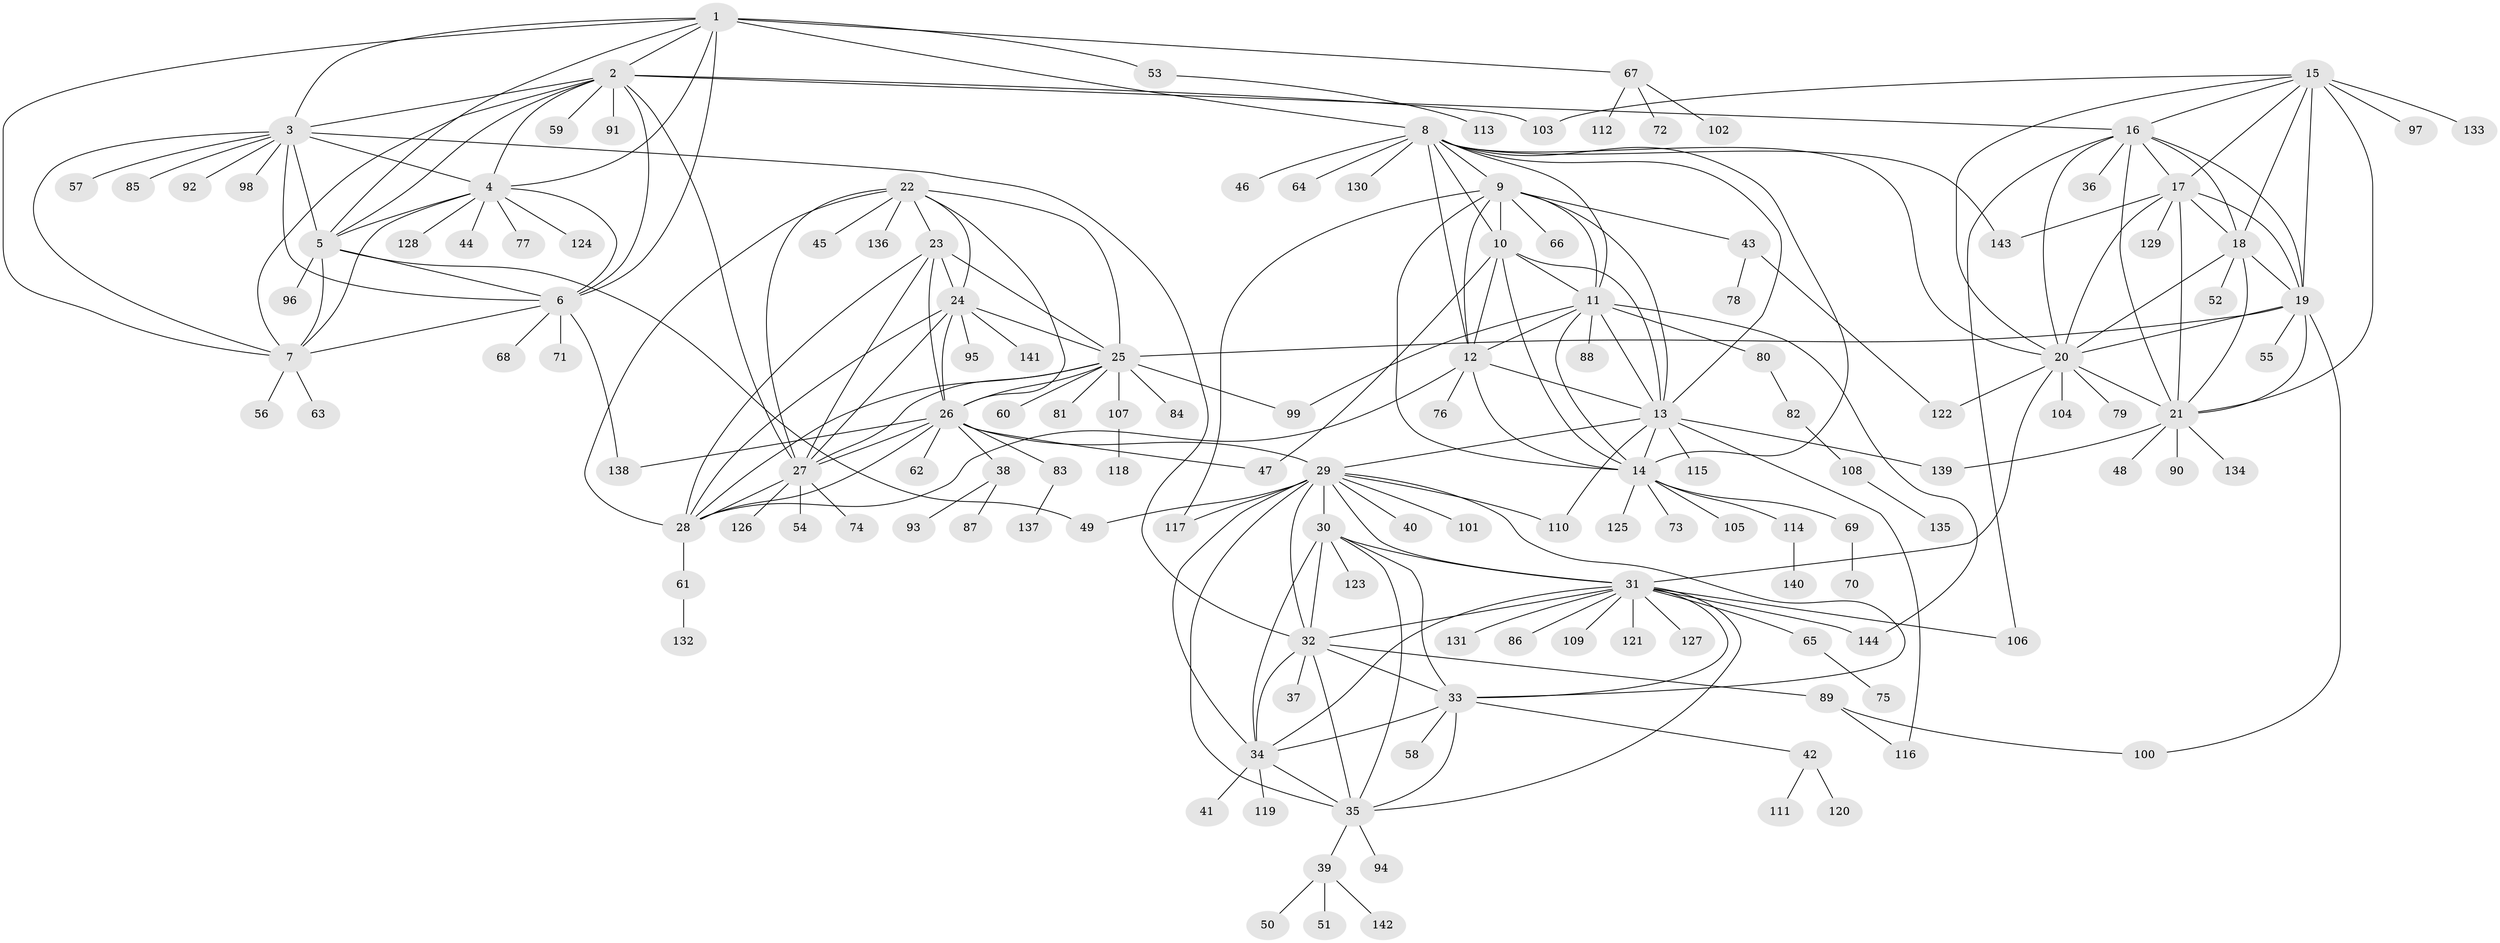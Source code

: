 // Generated by graph-tools (version 1.1) at 2025/15/03/09/25 04:15:49]
// undirected, 144 vertices, 238 edges
graph export_dot {
graph [start="1"]
  node [color=gray90,style=filled];
  1;
  2;
  3;
  4;
  5;
  6;
  7;
  8;
  9;
  10;
  11;
  12;
  13;
  14;
  15;
  16;
  17;
  18;
  19;
  20;
  21;
  22;
  23;
  24;
  25;
  26;
  27;
  28;
  29;
  30;
  31;
  32;
  33;
  34;
  35;
  36;
  37;
  38;
  39;
  40;
  41;
  42;
  43;
  44;
  45;
  46;
  47;
  48;
  49;
  50;
  51;
  52;
  53;
  54;
  55;
  56;
  57;
  58;
  59;
  60;
  61;
  62;
  63;
  64;
  65;
  66;
  67;
  68;
  69;
  70;
  71;
  72;
  73;
  74;
  75;
  76;
  77;
  78;
  79;
  80;
  81;
  82;
  83;
  84;
  85;
  86;
  87;
  88;
  89;
  90;
  91;
  92;
  93;
  94;
  95;
  96;
  97;
  98;
  99;
  100;
  101;
  102;
  103;
  104;
  105;
  106;
  107;
  108;
  109;
  110;
  111;
  112;
  113;
  114;
  115;
  116;
  117;
  118;
  119;
  120;
  121;
  122;
  123;
  124;
  125;
  126;
  127;
  128;
  129;
  130;
  131;
  132;
  133;
  134;
  135;
  136;
  137;
  138;
  139;
  140;
  141;
  142;
  143;
  144;
  1 -- 2;
  1 -- 3;
  1 -- 4;
  1 -- 5;
  1 -- 6;
  1 -- 7;
  1 -- 8;
  1 -- 53;
  1 -- 67;
  2 -- 3;
  2 -- 4;
  2 -- 5;
  2 -- 6;
  2 -- 7;
  2 -- 16;
  2 -- 27;
  2 -- 59;
  2 -- 91;
  2 -- 103;
  3 -- 4;
  3 -- 5;
  3 -- 6;
  3 -- 7;
  3 -- 32;
  3 -- 57;
  3 -- 85;
  3 -- 92;
  3 -- 98;
  4 -- 5;
  4 -- 6;
  4 -- 7;
  4 -- 44;
  4 -- 77;
  4 -- 124;
  4 -- 128;
  5 -- 6;
  5 -- 7;
  5 -- 49;
  5 -- 96;
  6 -- 7;
  6 -- 68;
  6 -- 71;
  6 -- 138;
  7 -- 56;
  7 -- 63;
  8 -- 9;
  8 -- 10;
  8 -- 11;
  8 -- 12;
  8 -- 13;
  8 -- 14;
  8 -- 20;
  8 -- 46;
  8 -- 64;
  8 -- 130;
  8 -- 143;
  9 -- 10;
  9 -- 11;
  9 -- 12;
  9 -- 13;
  9 -- 14;
  9 -- 43;
  9 -- 66;
  9 -- 117;
  10 -- 11;
  10 -- 12;
  10 -- 13;
  10 -- 14;
  10 -- 47;
  11 -- 12;
  11 -- 13;
  11 -- 14;
  11 -- 80;
  11 -- 88;
  11 -- 99;
  11 -- 144;
  12 -- 13;
  12 -- 14;
  12 -- 28;
  12 -- 76;
  13 -- 14;
  13 -- 29;
  13 -- 110;
  13 -- 115;
  13 -- 116;
  13 -- 139;
  14 -- 69;
  14 -- 73;
  14 -- 105;
  14 -- 114;
  14 -- 125;
  15 -- 16;
  15 -- 17;
  15 -- 18;
  15 -- 19;
  15 -- 20;
  15 -- 21;
  15 -- 97;
  15 -- 103;
  15 -- 133;
  16 -- 17;
  16 -- 18;
  16 -- 19;
  16 -- 20;
  16 -- 21;
  16 -- 36;
  16 -- 106;
  17 -- 18;
  17 -- 19;
  17 -- 20;
  17 -- 21;
  17 -- 129;
  17 -- 143;
  18 -- 19;
  18 -- 20;
  18 -- 21;
  18 -- 52;
  19 -- 20;
  19 -- 21;
  19 -- 25;
  19 -- 55;
  19 -- 100;
  20 -- 21;
  20 -- 31;
  20 -- 79;
  20 -- 104;
  20 -- 122;
  21 -- 48;
  21 -- 90;
  21 -- 134;
  21 -- 139;
  22 -- 23;
  22 -- 24;
  22 -- 25;
  22 -- 26;
  22 -- 27;
  22 -- 28;
  22 -- 45;
  22 -- 136;
  23 -- 24;
  23 -- 25;
  23 -- 26;
  23 -- 27;
  23 -- 28;
  24 -- 25;
  24 -- 26;
  24 -- 27;
  24 -- 28;
  24 -- 95;
  24 -- 141;
  25 -- 26;
  25 -- 27;
  25 -- 28;
  25 -- 60;
  25 -- 81;
  25 -- 84;
  25 -- 99;
  25 -- 107;
  26 -- 27;
  26 -- 28;
  26 -- 29;
  26 -- 38;
  26 -- 47;
  26 -- 62;
  26 -- 83;
  26 -- 138;
  27 -- 28;
  27 -- 54;
  27 -- 74;
  27 -- 126;
  28 -- 61;
  29 -- 30;
  29 -- 31;
  29 -- 32;
  29 -- 33;
  29 -- 34;
  29 -- 35;
  29 -- 40;
  29 -- 49;
  29 -- 101;
  29 -- 110;
  29 -- 117;
  30 -- 31;
  30 -- 32;
  30 -- 33;
  30 -- 34;
  30 -- 35;
  30 -- 123;
  31 -- 32;
  31 -- 33;
  31 -- 34;
  31 -- 35;
  31 -- 65;
  31 -- 86;
  31 -- 106;
  31 -- 109;
  31 -- 121;
  31 -- 127;
  31 -- 131;
  31 -- 144;
  32 -- 33;
  32 -- 34;
  32 -- 35;
  32 -- 37;
  32 -- 89;
  33 -- 34;
  33 -- 35;
  33 -- 42;
  33 -- 58;
  34 -- 35;
  34 -- 41;
  34 -- 119;
  35 -- 39;
  35 -- 94;
  38 -- 87;
  38 -- 93;
  39 -- 50;
  39 -- 51;
  39 -- 142;
  42 -- 111;
  42 -- 120;
  43 -- 78;
  43 -- 122;
  53 -- 113;
  61 -- 132;
  65 -- 75;
  67 -- 72;
  67 -- 102;
  67 -- 112;
  69 -- 70;
  80 -- 82;
  82 -- 108;
  83 -- 137;
  89 -- 100;
  89 -- 116;
  107 -- 118;
  108 -- 135;
  114 -- 140;
}
